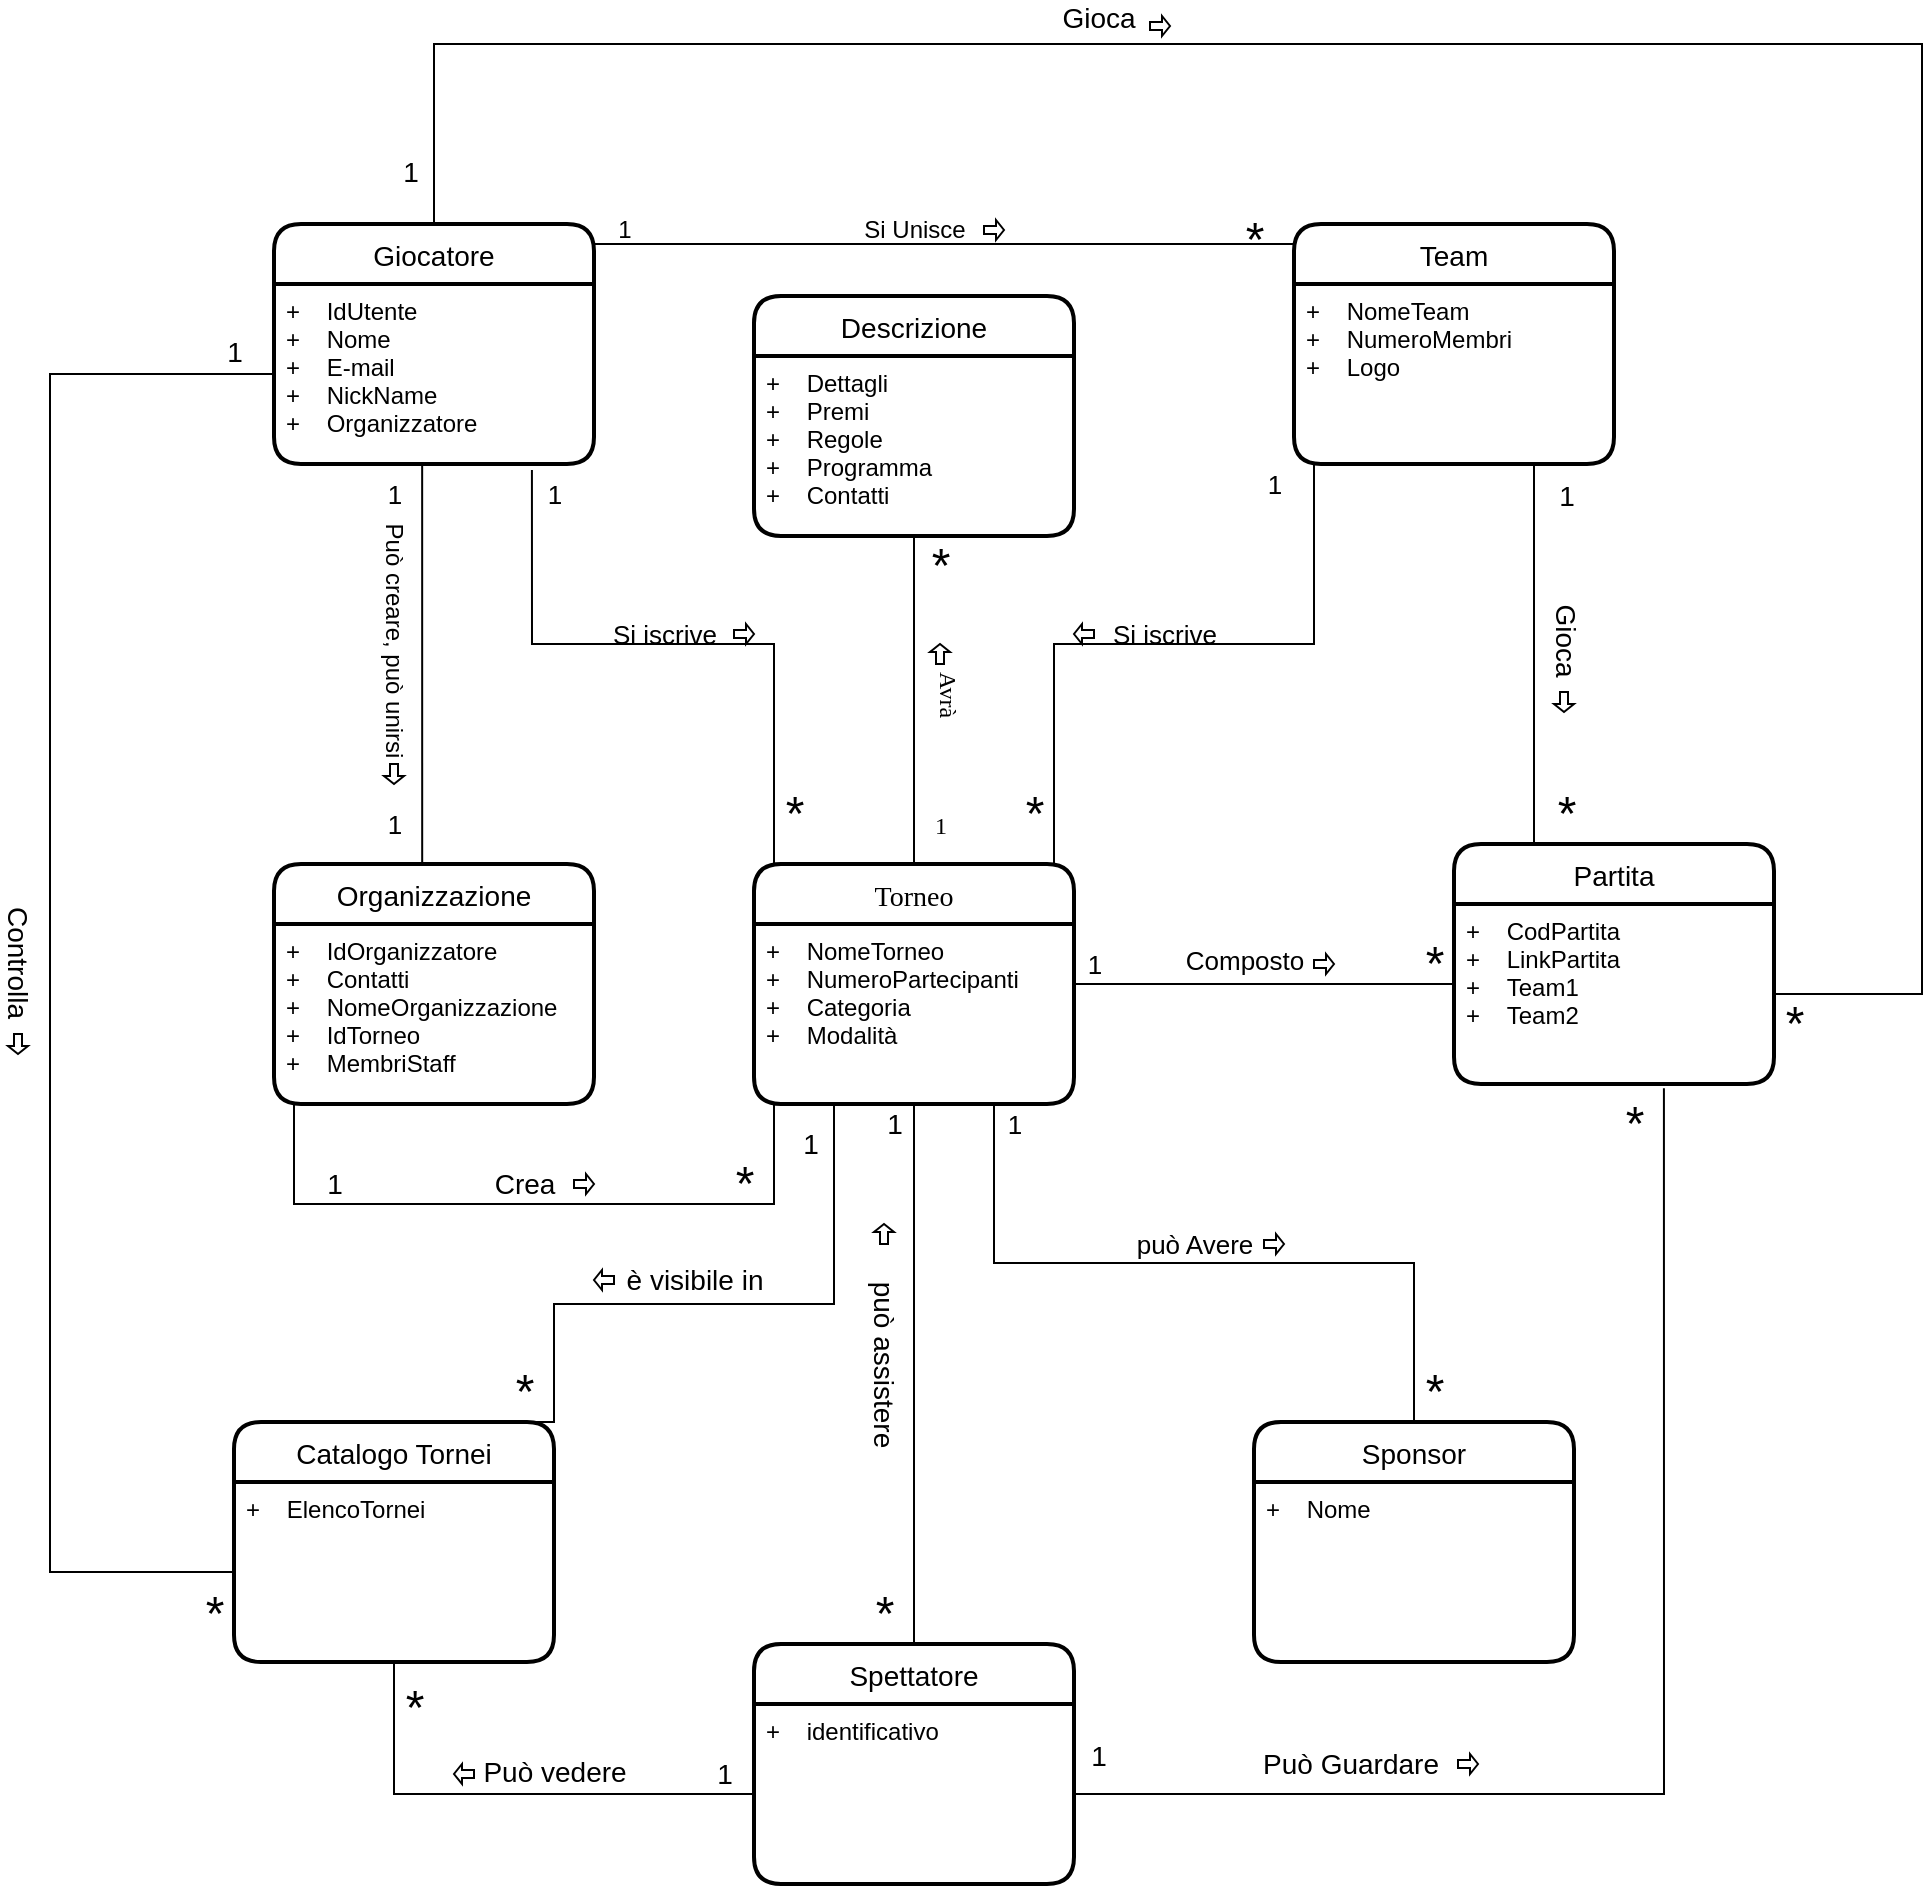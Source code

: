 <mxfile version="15.9.6" type="device"><diagram id="HmRKpp2KP08Ra7OJsGr-" name="Page-1"><mxGraphModel dx="1781" dy="764" grid="1" gridSize="18" guides="1" tooltips="1" connect="1" arrows="1" fold="1" page="0" pageScale="1" pageWidth="827" pageHeight="1169" background="#FFFFFF" math="0" shadow="0"><root><mxCell id="0"/><mxCell id="1" parent="0"/><mxCell id="oNfmeQZ7uZtsTB5O8cb4-132" style="edgeStyle=orthogonalEdgeStyle;rounded=0;orthogonalLoop=1;jettySize=auto;html=1;exitX=0.5;exitY=0;exitDx=0;exitDy=0;entryX=1;entryY=0.5;entryDx=0;entryDy=0;fontSize=14;endArrow=none;endFill=0;" parent="1" source="oNfmeQZ7uZtsTB5O8cb4-2" target="oNfmeQZ7uZtsTB5O8cb4-29" edge="1"><mxGeometry relative="1" as="geometry"><Array as="points"><mxPoint x="120" y="360"/><mxPoint x="864" y="360"/><mxPoint x="864" y="835"/></Array></mxGeometry></mxCell><mxCell id="oNfmeQZ7uZtsTB5O8cb4-2" value="Giocatore" style="swimlane;childLayout=stackLayout;horizontal=1;startSize=30;horizontalStack=0;rounded=1;fontSize=14;fontStyle=0;strokeWidth=2;resizeParent=0;resizeLast=1;shadow=0;align=center;" parent="1" vertex="1"><mxGeometry x="40" y="450" width="160" height="120" as="geometry"><mxRectangle x="40" y="450" width="70" height="30" as="alternateBounds"/></mxGeometry></mxCell><mxCell id="oNfmeQZ7uZtsTB5O8cb4-3" value="+    IdUtente&#10;+    Nome&#10;+    E-mail&#10;+    NickName&#10;+    Organizzatore " style="align=left;strokeColor=none;fillColor=none;spacingLeft=4;fontSize=12;verticalAlign=top;resizable=0;rotatable=0;part=1;" parent="oNfmeQZ7uZtsTB5O8cb4-2" vertex="1"><mxGeometry y="30" width="160" height="90" as="geometry"/></mxCell><mxCell id="oNfmeQZ7uZtsTB5O8cb4-4" value="Team" style="swimlane;childLayout=stackLayout;horizontal=1;startSize=30;horizontalStack=0;rounded=1;fontSize=14;fontStyle=0;strokeWidth=2;resizeParent=0;resizeLast=1;shadow=0;dashed=0;align=center;" parent="1" vertex="1"><mxGeometry x="550" y="450" width="160" height="120" as="geometry"><mxRectangle x="550" y="450" width="70" height="30" as="alternateBounds"/></mxGeometry></mxCell><mxCell id="oNfmeQZ7uZtsTB5O8cb4-5" value="+    NomeTeam&#10;+    NumeroMembri&#10;+    Logo&#10;" style="align=left;strokeColor=none;fillColor=none;spacingLeft=4;fontSize=12;verticalAlign=top;resizable=0;rotatable=0;part=1;" parent="oNfmeQZ7uZtsTB5O8cb4-4" vertex="1"><mxGeometry y="30" width="160" height="90" as="geometry"/></mxCell><mxCell id="oNfmeQZ7uZtsTB5O8cb4-11" style="edgeStyle=orthogonalEdgeStyle;rounded=0;orthogonalLoop=1;jettySize=auto;html=1;exitX=1;exitY=0.5;exitDx=0;exitDy=0;entryX=0;entryY=0.5;entryDx=0;entryDy=0;strokeColor=none;" parent="1" source="oNfmeQZ7uZtsTB5O8cb4-3" target="oNfmeQZ7uZtsTB5O8cb4-5" edge="1"><mxGeometry relative="1" as="geometry"/></mxCell><mxCell id="oNfmeQZ7uZtsTB5O8cb4-12" style="edgeStyle=orthogonalEdgeStyle;rounded=0;orthogonalLoop=1;jettySize=auto;html=1;exitX=1;exitY=0.5;exitDx=0;exitDy=0;strokeColor=none;startArrow=none;" parent="1" target="oNfmeQZ7uZtsTB5O8cb4-5" edge="1"><mxGeometry relative="1" as="geometry"><mxPoint x="540" y="527" as="sourcePoint"/></mxGeometry></mxCell><mxCell id="oNfmeQZ7uZtsTB5O8cb4-15" value="" style="edgeStyle=orthogonalEdgeStyle;rounded=0;orthogonalLoop=1;jettySize=auto;html=1;exitX=1;exitY=0.5;exitDx=0;exitDy=0;strokeColor=none;endArrow=none;" parent="1" source="oNfmeQZ7uZtsTB5O8cb4-3" edge="1"><mxGeometry relative="1" as="geometry"><mxPoint x="200" y="525" as="sourcePoint"/><mxPoint x="220.029" y="527" as="targetPoint"/></mxGeometry></mxCell><mxCell id="oNfmeQZ7uZtsTB5O8cb4-101" style="edgeStyle=orthogonalEdgeStyle;rounded=0;orthogonalLoop=1;jettySize=auto;html=1;exitX=1;exitY=0.5;exitDx=0;exitDy=0;fontSize=13;endArrow=none;endFill=0;" parent="1" source="oNfmeQZ7uZtsTB5O8cb4-21" edge="1"><mxGeometry relative="1" as="geometry"><mxPoint x="630" y="830" as="targetPoint"/></mxGeometry></mxCell><mxCell id="oNfmeQZ7uZtsTB5O8cb4-110" style="edgeStyle=orthogonalEdgeStyle;rounded=0;orthogonalLoop=1;jettySize=auto;html=1;exitX=0.5;exitY=1;exitDx=0;exitDy=0;entryX=0.5;entryY=0;entryDx=0;entryDy=0;fontSize=13;endArrow=none;endFill=0;" parent="1" source="oNfmeQZ7uZtsTB5O8cb4-21" target="oNfmeQZ7uZtsTB5O8cb4-35" edge="1"><mxGeometry relative="1" as="geometry"/></mxCell><mxCell id="oNfmeQZ7uZtsTB5O8cb4-21" value="Torneo" style="swimlane;childLayout=stackLayout;horizontal=1;startSize=30;horizontalStack=0;rounded=1;fontSize=14;fontStyle=0;strokeWidth=2;resizeParent=0;resizeLast=1;shadow=0;dashed=0;align=center;fontFamily=Times New Roman;" parent="1" vertex="1"><mxGeometry x="280" y="770" width="160" height="120" as="geometry"><mxRectangle x="334" y="740" width="80" height="30" as="alternateBounds"/></mxGeometry></mxCell><mxCell id="WIhWpSRbcY_AbUMEm_xb-7" value="+    NomeTorneo&#10;+    NumeroPartecipanti&#10;+    Categoria&#10;+    Modalità&#10;&#10;" style="align=left;strokeColor=none;fillColor=none;spacingLeft=4;fontSize=12;verticalAlign=top;resizable=0;rotatable=0;part=1;" vertex="1" parent="oNfmeQZ7uZtsTB5O8cb4-21"><mxGeometry y="30" width="160" height="90" as="geometry"/></mxCell><mxCell id="oNfmeQZ7uZtsTB5O8cb4-28" value="Partita" style="swimlane;childLayout=stackLayout;horizontal=1;startSize=30;horizontalStack=0;rounded=1;fontSize=14;fontStyle=0;strokeWidth=2;resizeParent=0;resizeLast=1;shadow=0;align=center;" parent="1" vertex="1"><mxGeometry x="630" y="760" width="160" height="120" as="geometry"><mxRectangle x="40" y="450" width="70" height="30" as="alternateBounds"/></mxGeometry></mxCell><mxCell id="oNfmeQZ7uZtsTB5O8cb4-29" value="+    CodPartita&#10;+    LinkPartita&#10;+    Team1&#10;+    Team2&#10;" style="align=left;strokeColor=none;fillColor=none;spacingLeft=4;fontSize=12;verticalAlign=top;resizable=0;rotatable=0;part=1;" parent="oNfmeQZ7uZtsTB5O8cb4-28" vertex="1"><mxGeometry y="30" width="160" height="90" as="geometry"/></mxCell><mxCell id="oNfmeQZ7uZtsTB5O8cb4-153" style="edgeStyle=orthogonalEdgeStyle;rounded=0;orthogonalLoop=1;jettySize=auto;html=1;exitX=0.75;exitY=0;exitDx=0;exitDy=0;entryX=0.25;entryY=1;entryDx=0;entryDy=0;fontSize=14;endArrow=none;endFill=0;" parent="1" source="oNfmeQZ7uZtsTB5O8cb4-30" target="oNfmeQZ7uZtsTB5O8cb4-21" edge="1"><mxGeometry relative="1" as="geometry"><Array as="points"><mxPoint x="180" y="1049"/><mxPoint x="180" y="990"/><mxPoint x="320" y="990"/></Array></mxGeometry></mxCell><mxCell id="oNfmeQZ7uZtsTB5O8cb4-30" value="Catalogo Tornei" style="swimlane;childLayout=stackLayout;horizontal=1;startSize=30;horizontalStack=0;rounded=1;fontSize=14;fontStyle=0;strokeWidth=2;resizeParent=0;resizeLast=1;shadow=0;align=center;" parent="1" vertex="1"><mxGeometry x="20" y="1049" width="160" height="120" as="geometry"><mxRectangle x="40" y="450" width="70" height="30" as="alternateBounds"/></mxGeometry></mxCell><mxCell id="oNfmeQZ7uZtsTB5O8cb4-31" value="+    ElencoTornei" style="align=left;strokeColor=none;fillColor=none;spacingLeft=4;fontSize=12;verticalAlign=top;resizable=0;rotatable=0;part=1;" parent="oNfmeQZ7uZtsTB5O8cb4-30" vertex="1"><mxGeometry y="30" width="160" height="90" as="geometry"/></mxCell><mxCell id="oNfmeQZ7uZtsTB5O8cb4-46" style="edgeStyle=orthogonalEdgeStyle;rounded=0;orthogonalLoop=1;jettySize=auto;html=1;exitX=0.5;exitY=0;exitDx=0;exitDy=0;entryX=0.463;entryY=1.011;entryDx=0;entryDy=0;entryPerimeter=0;endArrow=none;endFill=0;" parent="1" source="oNfmeQZ7uZtsTB5O8cb4-33" target="oNfmeQZ7uZtsTB5O8cb4-3" edge="1"><mxGeometry relative="1" as="geometry"><Array as="points"><mxPoint x="114" y="770"/></Array></mxGeometry></mxCell><mxCell id="oNfmeQZ7uZtsTB5O8cb4-33" value="Organizzazione" style="swimlane;childLayout=stackLayout;horizontal=1;startSize=30;horizontalStack=0;rounded=1;fontSize=14;fontStyle=0;strokeWidth=2;resizeParent=0;resizeLast=1;shadow=0;align=center;" parent="1" vertex="1"><mxGeometry x="40" y="770" width="160" height="120" as="geometry"><mxRectangle x="40" y="450" width="70" height="30" as="alternateBounds"/></mxGeometry></mxCell><mxCell id="oNfmeQZ7uZtsTB5O8cb4-34" value="+    IdOrganizzatore&#10;+    Contatti&#10;+    NomeOrganizzazione&#10;+    IdTorneo&#10;+    MembriStaff&#10;" style="align=left;strokeColor=none;fillColor=none;spacingLeft=4;fontSize=12;verticalAlign=top;resizable=0;rotatable=0;part=1;" parent="oNfmeQZ7uZtsTB5O8cb4-33" vertex="1"><mxGeometry y="30" width="160" height="90" as="geometry"/></mxCell><mxCell id="oNfmeQZ7uZtsTB5O8cb4-35" value="Spettatore" style="swimlane;childLayout=stackLayout;horizontal=1;startSize=30;horizontalStack=0;rounded=1;fontSize=14;fontStyle=0;strokeWidth=2;resizeParent=0;resizeLast=1;shadow=0;align=center;" parent="1" vertex="1"><mxGeometry x="280" y="1160" width="160" height="120" as="geometry"><mxRectangle x="40" y="450" width="70" height="30" as="alternateBounds"/></mxGeometry></mxCell><mxCell id="oNfmeQZ7uZtsTB5O8cb4-36" value="+    identificativo" style="align=left;strokeColor=none;fillColor=none;spacingLeft=4;fontSize=12;verticalAlign=top;resizable=0;rotatable=0;part=1;" parent="oNfmeQZ7uZtsTB5O8cb4-35" vertex="1"><mxGeometry y="30" width="160" height="90" as="geometry"/></mxCell><mxCell id="oNfmeQZ7uZtsTB5O8cb4-112" style="edgeStyle=orthogonalEdgeStyle;rounded=0;orthogonalLoop=1;jettySize=auto;html=1;exitX=0.5;exitY=0;exitDx=0;exitDy=0;entryX=0.75;entryY=1;entryDx=0;entryDy=0;fontSize=13;endArrow=none;endFill=0;" parent="1" source="oNfmeQZ7uZtsTB5O8cb4-38" target="oNfmeQZ7uZtsTB5O8cb4-21" edge="1"><mxGeometry relative="1" as="geometry"/></mxCell><mxCell id="oNfmeQZ7uZtsTB5O8cb4-38" value="Sponsor" style="swimlane;childLayout=stackLayout;horizontal=1;startSize=30;horizontalStack=0;rounded=1;fontSize=14;fontStyle=0;strokeWidth=2;resizeParent=0;resizeLast=1;shadow=0;align=center;" parent="1" vertex="1"><mxGeometry x="530" y="1049" width="160" height="120" as="geometry"><mxRectangle x="40" y="450" width="70" height="30" as="alternateBounds"/></mxGeometry></mxCell><mxCell id="oNfmeQZ7uZtsTB5O8cb4-39" value="+    Nome&#10;&#10;" style="align=left;strokeColor=none;fillColor=none;spacingLeft=4;fontSize=12;verticalAlign=top;resizable=0;rotatable=0;part=1;" parent="oNfmeQZ7uZtsTB5O8cb4-38" vertex="1"><mxGeometry y="30" width="160" height="90" as="geometry"/></mxCell><mxCell id="oNfmeQZ7uZtsTB5O8cb4-40" value="1" style="text;html=1;align=center;verticalAlign=middle;resizable=0;points=[];autosize=1;strokeColor=none;fillColor=none;" parent="1" vertex="1"><mxGeometry x="205" y="443" width="20" height="20" as="geometry"/></mxCell><mxCell id="oNfmeQZ7uZtsTB5O8cb4-41" value="*" style="text;html=1;align=center;verticalAlign=middle;resizable=0;points=[];autosize=1;strokeColor=none;fillColor=none;fontSize=24;" parent="1" vertex="1"><mxGeometry x="520" y="443" width="20" height="30" as="geometry"/></mxCell><mxCell id="oNfmeQZ7uZtsTB5O8cb4-42" value="Si Unisce" style="text;html=1;align=center;verticalAlign=middle;resizable=0;points=[];autosize=1;strokeColor=none;fillColor=none;" parent="1" vertex="1"><mxGeometry x="325" y="443" width="70" height="20" as="geometry"/></mxCell><mxCell id="oNfmeQZ7uZtsTB5O8cb4-47" value="Può creare, può unirsi&lt;br&gt;" style="text;html=1;align=center;verticalAlign=middle;resizable=0;points=[];autosize=1;strokeColor=none;fillColor=none;rotation=90;" parent="1" vertex="1"><mxGeometry x="28" y="649" width="144" height="18" as="geometry"/></mxCell><mxCell id="oNfmeQZ7uZtsTB5O8cb4-48" value="" style="endArrow=classic;html=1;rounded=0;" parent="1" edge="1"><mxGeometry width="50" height="50" relative="1" as="geometry"><mxPoint x="440" y="770" as="sourcePoint"/><mxPoint x="440" y="770" as="targetPoint"/><Array as="points"/></mxGeometry></mxCell><mxCell id="oNfmeQZ7uZtsTB5O8cb4-49" value="" style="endArrow=classic;html=1;rounded=0;" parent="1" edge="1"><mxGeometry width="50" height="50" relative="1" as="geometry"><mxPoint x="140" y="640" as="sourcePoint"/><mxPoint x="140" y="640" as="targetPoint"/></mxGeometry></mxCell><mxCell id="oNfmeQZ7uZtsTB5O8cb4-50" value="" style="shape=singleArrow;whiteSpace=wrap;html=1;arrowWidth=0.4;arrowSize=0.4;direction=south;" parent="1" vertex="1"><mxGeometry x="95" y="720" width="10" height="10" as="geometry"/></mxCell><mxCell id="oNfmeQZ7uZtsTB5O8cb4-73" value="" style="shape=singleArrow;whiteSpace=wrap;html=1;arrowWidth=0.4;arrowSize=0.4;direction=east;fontSize=13;align=right;labelPosition=left;verticalLabelPosition=top;verticalAlign=bottom;" parent="1" vertex="1"><mxGeometry x="395" y="448" width="10" height="10" as="geometry"/></mxCell><mxCell id="oNfmeQZ7uZtsTB5O8cb4-75" value="1" style="text;html=1;align=center;verticalAlign=middle;resizable=0;points=[];autosize=1;strokeColor=none;fillColor=none;fontSize=13;" parent="1" vertex="1"><mxGeometry x="90" y="575" width="20" height="20" as="geometry"/></mxCell><mxCell id="oNfmeQZ7uZtsTB5O8cb4-76" value="1" style="text;html=1;align=center;verticalAlign=middle;resizable=0;points=[];autosize=1;strokeColor=none;fillColor=none;fontSize=13;" parent="1" vertex="1"><mxGeometry x="90" y="740" width="20" height="20" as="geometry"/></mxCell><mxCell id="oNfmeQZ7uZtsTB5O8cb4-83" style="edgeStyle=orthogonalEdgeStyle;rounded=0;orthogonalLoop=1;jettySize=auto;html=1;fontSize=13;endArrow=none;endFill=0;entryX=0.25;entryY=0;entryDx=0;entryDy=0;exitX=0.806;exitY=1.033;exitDx=0;exitDy=0;exitPerimeter=0;" parent="1" source="oNfmeQZ7uZtsTB5O8cb4-3" target="oNfmeQZ7uZtsTB5O8cb4-21" edge="1"><mxGeometry relative="1" as="geometry"><mxPoint x="200" y="570" as="sourcePoint"/><mxPoint x="350" y="760" as="targetPoint"/><Array as="points"><mxPoint x="169" y="660"/><mxPoint x="290" y="660"/><mxPoint x="290" y="770"/></Array></mxGeometry></mxCell><mxCell id="oNfmeQZ7uZtsTB5O8cb4-84" style="edgeStyle=orthogonalEdgeStyle;rounded=0;orthogonalLoop=1;jettySize=auto;html=1;fontSize=13;endArrow=none;endFill=0;startArrow=none;" parent="1" target="oNfmeQZ7uZtsTB5O8cb4-21" edge="1"><mxGeometry relative="1" as="geometry"><mxPoint x="560" y="570" as="sourcePoint"/><Array as="points"><mxPoint x="560" y="570"/><mxPoint x="560" y="570"/><mxPoint x="560" y="660"/><mxPoint x="430" y="660"/></Array></mxGeometry></mxCell><mxCell id="oNfmeQZ7uZtsTB5O8cb4-85" value="Si iscrive" style="text;html=1;align=center;verticalAlign=middle;resizable=0;points=[];autosize=1;strokeColor=none;fillColor=none;fontSize=13;" parent="1" vertex="1"><mxGeometry x="200" y="645" width="70" height="20" as="geometry"/></mxCell><mxCell id="oNfmeQZ7uZtsTB5O8cb4-86" value="Si iscrive" style="text;html=1;align=center;verticalAlign=middle;resizable=0;points=[];autosize=1;strokeColor=none;fillColor=none;fontSize=13;" parent="1" vertex="1"><mxGeometry x="450" y="645" width="70" height="20" as="geometry"/></mxCell><mxCell id="oNfmeQZ7uZtsTB5O8cb4-87" value="1" style="text;html=1;align=center;verticalAlign=middle;resizable=0;points=[];autosize=1;strokeColor=none;fillColor=none;fontSize=13;" parent="1" vertex="1"><mxGeometry x="170" y="575" width="20" height="20" as="geometry"/></mxCell><mxCell id="oNfmeQZ7uZtsTB5O8cb4-90" value="*" style="text;html=1;align=center;verticalAlign=middle;resizable=0;points=[];autosize=1;strokeColor=none;fillColor=none;fontSize=24;" parent="1" vertex="1"><mxGeometry x="410" y="730" width="20" height="30" as="geometry"/></mxCell><mxCell id="oNfmeQZ7uZtsTB5O8cb4-91" value="*" style="text;html=1;align=center;verticalAlign=middle;resizable=0;points=[];autosize=1;strokeColor=none;fillColor=none;fontSize=24;" parent="1" vertex="1"><mxGeometry x="290" y="730" width="20" height="30" as="geometry"/></mxCell><mxCell id="oNfmeQZ7uZtsTB5O8cb4-92" value="" style="shape=singleArrow;whiteSpace=wrap;html=1;arrowWidth=0.4;arrowSize=0.4;direction=east;" parent="1" vertex="1"><mxGeometry x="270" y="650" width="10" height="10" as="geometry"/></mxCell><mxCell id="oNfmeQZ7uZtsTB5O8cb4-93" value="" style="shape=singleArrow;whiteSpace=wrap;html=1;arrowWidth=0.4;arrowSize=0.4;direction=west;" parent="1" vertex="1"><mxGeometry x="440" y="650" width="10" height="10" as="geometry"/></mxCell><mxCell id="oNfmeQZ7uZtsTB5O8cb4-100" value="1" style="text;html=1;align=center;verticalAlign=middle;resizable=0;points=[];autosize=1;strokeColor=none;fillColor=none;fontSize=13;" parent="1" vertex="1"><mxGeometry x="530" y="570" width="20" height="20" as="geometry"/></mxCell><mxCell id="oNfmeQZ7uZtsTB5O8cb4-102" value="1" style="text;html=1;align=center;verticalAlign=middle;resizable=0;points=[];autosize=1;strokeColor=none;fillColor=none;fontSize=13;" parent="1" vertex="1"><mxGeometry x="440" y="810" width="20" height="20" as="geometry"/></mxCell><mxCell id="oNfmeQZ7uZtsTB5O8cb4-103" value="*" style="text;html=1;align=center;verticalAlign=middle;resizable=0;points=[];autosize=1;strokeColor=none;fillColor=none;fontSize=24;" parent="1" vertex="1"><mxGeometry x="610" y="805" width="20" height="30" as="geometry"/></mxCell><mxCell id="oNfmeQZ7uZtsTB5O8cb4-104" value="&lt;span style=&quot;font-size: 13px&quot;&gt;Composto&lt;/span&gt;" style="text;html=1;align=center;verticalAlign=middle;resizable=0;points=[];autosize=1;strokeColor=none;fillColor=none;fontSize=24;" parent="1" vertex="1"><mxGeometry x="480" y="797" width="90" height="36" as="geometry"/></mxCell><mxCell id="oNfmeQZ7uZtsTB5O8cb4-108" value="" style="shape=singleArrow;whiteSpace=wrap;html=1;arrowWidth=0.4;arrowSize=0.4;fontSize=13;" parent="1" vertex="1"><mxGeometry x="560" y="815" width="10" height="10" as="geometry"/></mxCell><mxCell id="oNfmeQZ7uZtsTB5O8cb4-113" value="può Avere" style="text;html=1;align=center;verticalAlign=middle;resizable=0;points=[];autosize=1;strokeColor=none;fillColor=none;fontSize=13;" parent="1" vertex="1"><mxGeometry x="455" y="951" width="90" height="18" as="geometry"/></mxCell><mxCell id="oNfmeQZ7uZtsTB5O8cb4-114" value="1" style="text;html=1;align=center;verticalAlign=middle;resizable=0;points=[];autosize=1;strokeColor=none;fillColor=none;fontSize=13;" parent="1" vertex="1"><mxGeometry x="400" y="890" width="20" height="20" as="geometry"/></mxCell><mxCell id="oNfmeQZ7uZtsTB5O8cb4-116" value="*" style="text;html=1;align=center;verticalAlign=middle;resizable=0;points=[];autosize=1;strokeColor=none;fillColor=none;fontSize=24;" parent="1" vertex="1"><mxGeometry x="610" y="1019" width="20" height="30" as="geometry"/></mxCell><mxCell id="oNfmeQZ7uZtsTB5O8cb4-117" value="" style="shape=singleArrow;whiteSpace=wrap;html=1;arrowWidth=0.4;arrowSize=0.4;fontSize=13;" parent="1" vertex="1"><mxGeometry x="535" y="955" width="10" height="10" as="geometry"/></mxCell><mxCell id="oNfmeQZ7uZtsTB5O8cb4-118" value="1" style="text;html=1;align=center;verticalAlign=middle;resizable=0;points=[];autosize=1;strokeColor=none;fillColor=none;fontSize=14;" parent="1" vertex="1"><mxGeometry x="340" y="890" width="20" height="20" as="geometry"/></mxCell><mxCell id="oNfmeQZ7uZtsTB5O8cb4-119" value="*" style="text;html=1;align=center;verticalAlign=middle;resizable=0;points=[];autosize=1;strokeColor=none;fillColor=none;fontSize=24;" parent="1" vertex="1"><mxGeometry x="335" y="1130" width="20" height="30" as="geometry"/></mxCell><mxCell id="oNfmeQZ7uZtsTB5O8cb4-120" value="può assistere&lt;br&gt;" style="text;html=1;align=center;verticalAlign=middle;resizable=0;points=[];autosize=1;strokeColor=none;fillColor=none;fontSize=14;rotation=90;" parent="1" vertex="1"><mxGeometry x="295" y="1010" width="100" height="20" as="geometry"/></mxCell><mxCell id="oNfmeQZ7uZtsTB5O8cb4-121" value="" style="shape=singleArrow;whiteSpace=wrap;html=1;arrowWidth=0.4;arrowSize=0.4;fontSize=13;direction=north;" parent="1" vertex="1"><mxGeometry x="340" y="950" width="10" height="10" as="geometry"/></mxCell><mxCell id="oNfmeQZ7uZtsTB5O8cb4-123" style="edgeStyle=orthogonalEdgeStyle;rounded=0;orthogonalLoop=1;jettySize=auto;html=1;exitX=0.25;exitY=1;exitDx=0;exitDy=0;entryX=0.25;entryY=1;entryDx=0;entryDy=0;fontSize=14;endArrow=none;endFill=0;" parent="1" source="oNfmeQZ7uZtsTB5O8cb4-34" target="oNfmeQZ7uZtsTB5O8cb4-21" edge="1"><mxGeometry relative="1" as="geometry"><Array as="points"><mxPoint x="50" y="890"/><mxPoint x="50" y="940"/><mxPoint x="290" y="940"/><mxPoint x="290" y="890"/></Array></mxGeometry></mxCell><mxCell id="oNfmeQZ7uZtsTB5O8cb4-124" value="Crea" style="text;html=1;align=center;verticalAlign=middle;resizable=0;points=[];autosize=1;strokeColor=none;fillColor=none;fontSize=14;" parent="1" vertex="1"><mxGeometry x="140" y="920" width="50" height="20" as="geometry"/></mxCell><mxCell id="oNfmeQZ7uZtsTB5O8cb4-125" value="1" style="text;html=1;align=center;verticalAlign=middle;resizable=0;points=[];autosize=1;strokeColor=none;fillColor=none;fontSize=14;" parent="1" vertex="1"><mxGeometry x="60" y="920" width="20" height="20" as="geometry"/></mxCell><mxCell id="oNfmeQZ7uZtsTB5O8cb4-126" value="*" style="text;html=1;align=center;verticalAlign=middle;resizable=0;points=[];autosize=1;strokeColor=none;fillColor=none;fontSize=24;" parent="1" vertex="1"><mxGeometry x="265" y="915" width="20" height="30" as="geometry"/></mxCell><mxCell id="oNfmeQZ7uZtsTB5O8cb4-127" style="edgeStyle=orthogonalEdgeStyle;rounded=0;orthogonalLoop=1;jettySize=auto;html=1;exitX=0.75;exitY=1;exitDx=0;exitDy=0;entryX=0.25;entryY=0;entryDx=0;entryDy=0;fontSize=14;endArrow=none;endFill=0;" parent="1" source="oNfmeQZ7uZtsTB5O8cb4-5" target="oNfmeQZ7uZtsTB5O8cb4-28" edge="1"><mxGeometry relative="1" as="geometry"/></mxCell><mxCell id="oNfmeQZ7uZtsTB5O8cb4-129" style="edgeStyle=orthogonalEdgeStyle;rounded=0;orthogonalLoop=1;jettySize=auto;html=1;exitX=0;exitY=0.5;exitDx=0;exitDy=0;entryX=0;entryY=0.5;entryDx=0;entryDy=0;fontSize=14;endArrow=none;endFill=0;" parent="1" source="oNfmeQZ7uZtsTB5O8cb4-3" target="oNfmeQZ7uZtsTB5O8cb4-31" edge="1"><mxGeometry relative="1" as="geometry"><Array as="points"><mxPoint x="-72" y="525"/><mxPoint x="-72" y="1124"/></Array></mxGeometry></mxCell><mxCell id="oNfmeQZ7uZtsTB5O8cb4-130" style="edgeStyle=orthogonalEdgeStyle;rounded=0;orthogonalLoop=1;jettySize=auto;html=1;exitX=0;exitY=0.5;exitDx=0;exitDy=0;entryX=0.5;entryY=1;entryDx=0;entryDy=0;fontSize=14;endArrow=none;endFill=0;" parent="1" source="oNfmeQZ7uZtsTB5O8cb4-36" target="oNfmeQZ7uZtsTB5O8cb4-31" edge="1"><mxGeometry relative="1" as="geometry"/></mxCell><mxCell id="oNfmeQZ7uZtsTB5O8cb4-131" style="edgeStyle=orthogonalEdgeStyle;rounded=0;orthogonalLoop=1;jettySize=auto;html=1;exitX=1;exitY=0.5;exitDx=0;exitDy=0;entryX=0.656;entryY=1.024;entryDx=0;entryDy=0;entryPerimeter=0;fontSize=14;endArrow=none;endFill=0;" parent="1" source="oNfmeQZ7uZtsTB5O8cb4-36" target="oNfmeQZ7uZtsTB5O8cb4-29" edge="1"><mxGeometry relative="1" as="geometry"/></mxCell><mxCell id="oNfmeQZ7uZtsTB5O8cb4-133" value="Può Guardare" style="text;html=1;align=center;verticalAlign=middle;resizable=0;points=[];autosize=1;strokeColor=none;fillColor=none;fontSize=14;" parent="1" vertex="1"><mxGeometry x="524" y="1211" width="108" height="18" as="geometry"/></mxCell><mxCell id="oNfmeQZ7uZtsTB5O8cb4-134" value="1" style="text;html=1;align=center;verticalAlign=middle;resizable=0;points=[];autosize=1;strokeColor=none;fillColor=none;fontSize=14;" parent="1" vertex="1"><mxGeometry x="434" y="1207" width="36" height="18" as="geometry"/></mxCell><mxCell id="oNfmeQZ7uZtsTB5O8cb4-135" value="*" style="text;html=1;align=center;verticalAlign=middle;resizable=0;points=[];autosize=1;strokeColor=none;fillColor=none;fontSize=24;" parent="1" vertex="1"><mxGeometry x="710" y="885" width="20" height="30" as="geometry"/></mxCell><mxCell id="oNfmeQZ7uZtsTB5O8cb4-136" value="" style="shape=singleArrow;whiteSpace=wrap;html=1;arrowWidth=0.4;arrowSize=0.4;fontSize=13;" parent="1" vertex="1"><mxGeometry x="632" y="1215" width="10" height="10" as="geometry"/></mxCell><mxCell id="oNfmeQZ7uZtsTB5O8cb4-137" value="Gioca" style="text;html=1;align=center;verticalAlign=middle;resizable=0;points=[];autosize=1;strokeColor=none;fillColor=none;fontSize=14;" parent="1" vertex="1"><mxGeometry x="416" y="338" width="72" height="18" as="geometry"/></mxCell><mxCell id="oNfmeQZ7uZtsTB5O8cb4-138" value="1" style="text;html=1;align=center;verticalAlign=middle;resizable=0;points=[];autosize=1;strokeColor=none;fillColor=none;fontSize=14;" parent="1" vertex="1"><mxGeometry x="90" y="415" width="36" height="18" as="geometry"/></mxCell><mxCell id="oNfmeQZ7uZtsTB5O8cb4-139" value="*" style="text;html=1;align=center;verticalAlign=middle;resizable=0;points=[];autosize=1;strokeColor=none;fillColor=none;fontSize=24;" parent="1" vertex="1"><mxGeometry x="790" y="835" width="20" height="30" as="geometry"/></mxCell><mxCell id="oNfmeQZ7uZtsTB5O8cb4-140" value="" style="shape=singleArrow;whiteSpace=wrap;html=1;arrowWidth=0.4;arrowSize=0.4;direction=east;fontSize=13;align=right;labelPosition=left;verticalLabelPosition=top;verticalAlign=bottom;" parent="1" vertex="1"><mxGeometry x="478" y="346" width="10" height="10" as="geometry"/></mxCell><mxCell id="oNfmeQZ7uZtsTB5O8cb4-141" value="Gioca" style="text;html=1;align=center;verticalAlign=middle;resizable=0;points=[];autosize=1;strokeColor=none;fillColor=none;fontSize=14;rotation=90;" parent="1" vertex="1"><mxGeometry x="650" y="649" width="72" height="18" as="geometry"/></mxCell><mxCell id="oNfmeQZ7uZtsTB5O8cb4-142" value="1" style="text;html=1;align=center;verticalAlign=middle;resizable=0;points=[];autosize=1;strokeColor=none;fillColor=none;fontSize=14;" parent="1" vertex="1"><mxGeometry x="668" y="577" width="36" height="18" as="geometry"/></mxCell><mxCell id="oNfmeQZ7uZtsTB5O8cb4-143" value="*" style="text;html=1;align=center;verticalAlign=middle;resizable=0;points=[];autosize=1;strokeColor=none;fillColor=none;fontSize=24;" parent="1" vertex="1"><mxGeometry x="676" y="730" width="20" height="30" as="geometry"/></mxCell><mxCell id="oNfmeQZ7uZtsTB5O8cb4-144" value="" style="shape=singleArrow;whiteSpace=wrap;html=1;arrowWidth=0.4;arrowSize=0.4;direction=south;fontSize=13;align=right;labelPosition=left;verticalLabelPosition=top;verticalAlign=bottom;" parent="1" vertex="1"><mxGeometry x="680" y="684" width="10" height="10" as="geometry"/></mxCell><mxCell id="oNfmeQZ7uZtsTB5O8cb4-145" value="Può vedere" style="text;html=1;align=center;verticalAlign=middle;resizable=0;points=[];autosize=1;strokeColor=none;fillColor=none;fontSize=14;" parent="1" vertex="1"><mxGeometry x="126" y="1215" width="108" height="18" as="geometry"/></mxCell><mxCell id="oNfmeQZ7uZtsTB5O8cb4-146" value="1" style="text;html=1;align=center;verticalAlign=middle;resizable=0;points=[];autosize=1;strokeColor=none;fillColor=none;fontSize=14;" parent="1" vertex="1"><mxGeometry x="247" y="1216" width="36" height="18" as="geometry"/></mxCell><mxCell id="oNfmeQZ7uZtsTB5O8cb4-147" value="*" style="text;html=1;align=center;verticalAlign=middle;resizable=0;points=[];autosize=1;strokeColor=none;fillColor=none;fontSize=24;" parent="1" vertex="1"><mxGeometry x="100" y="1177" width="20" height="30" as="geometry"/></mxCell><mxCell id="oNfmeQZ7uZtsTB5O8cb4-148" value="" style="shape=singleArrow;whiteSpace=wrap;html=1;arrowWidth=0.4;arrowSize=0.4;fontSize=13;direction=west;" parent="1" vertex="1"><mxGeometry x="130" y="1220" width="10" height="10" as="geometry"/></mxCell><mxCell id="oNfmeQZ7uZtsTB5O8cb4-149" value="Controlla" style="text;html=1;align=center;verticalAlign=middle;resizable=0;points=[];autosize=1;strokeColor=none;fillColor=none;fontSize=14;rotation=90;" parent="1" vertex="1"><mxGeometry x="-133" y="810" width="90" height="18" as="geometry"/></mxCell><mxCell id="oNfmeQZ7uZtsTB5O8cb4-150" value="1" style="text;html=1;align=center;verticalAlign=middle;resizable=0;points=[];autosize=1;strokeColor=none;fillColor=none;fontSize=14;" parent="1" vertex="1"><mxGeometry x="2" y="505" width="36" height="18" as="geometry"/></mxCell><mxCell id="oNfmeQZ7uZtsTB5O8cb4-151" value="*" style="text;html=1;align=center;verticalAlign=middle;resizable=0;points=[];autosize=1;strokeColor=none;fillColor=none;fontSize=24;" parent="1" vertex="1"><mxGeometry y="1130" width="20" height="30" as="geometry"/></mxCell><mxCell id="oNfmeQZ7uZtsTB5O8cb4-152" value="" style="shape=singleArrow;whiteSpace=wrap;html=1;arrowWidth=0.4;arrowSize=0.4;direction=south;" parent="1" vertex="1"><mxGeometry x="-93" y="855" width="10" height="10" as="geometry"/></mxCell><mxCell id="oNfmeQZ7uZtsTB5O8cb4-154" value="è visibile in" style="text;html=1;align=center;verticalAlign=middle;resizable=0;points=[];autosize=1;strokeColor=none;fillColor=none;fontSize=14;" parent="1" vertex="1"><mxGeometry x="205" y="969" width="90" height="18" as="geometry"/></mxCell><mxCell id="oNfmeQZ7uZtsTB5O8cb4-155" value="1" style="text;html=1;align=center;verticalAlign=middle;resizable=0;points=[];autosize=1;strokeColor=none;fillColor=none;fontSize=14;" parent="1" vertex="1"><mxGeometry x="290" y="901" width="36" height="18" as="geometry"/></mxCell><mxCell id="oNfmeQZ7uZtsTB5O8cb4-156" value="*" style="text;html=1;align=center;verticalAlign=middle;resizable=0;points=[];autosize=1;strokeColor=none;fillColor=none;fontSize=24;" parent="1" vertex="1"><mxGeometry x="155" y="1019" width="20" height="30" as="geometry"/></mxCell><mxCell id="oNfmeQZ7uZtsTB5O8cb4-157" value="" style="shape=singleArrow;whiteSpace=wrap;html=1;arrowWidth=0.4;arrowSize=0.4;fontSize=13;direction=west;" parent="1" vertex="1"><mxGeometry x="200" y="973" width="10" height="10" as="geometry"/></mxCell><mxCell id="WIhWpSRbcY_AbUMEm_xb-9" value="" style="shape=singleArrow;whiteSpace=wrap;html=1;arrowWidth=0.4;arrowSize=0.4;direction=east;" vertex="1" parent="1"><mxGeometry x="190" y="925" width="10" height="10" as="geometry"/></mxCell><mxCell id="WIhWpSRbcY_AbUMEm_xb-15" value="Descrizione" style="swimlane;childLayout=stackLayout;horizontal=1;startSize=30;horizontalStack=0;rounded=1;fontSize=14;fontStyle=0;strokeWidth=2;resizeParent=0;resizeLast=1;shadow=0;align=center;" vertex="1" parent="1"><mxGeometry x="280" y="486" width="160" height="120" as="geometry"><mxRectangle x="40" y="450" width="70" height="30" as="alternateBounds"/></mxGeometry></mxCell><mxCell id="WIhWpSRbcY_AbUMEm_xb-16" value="+    Dettagli&#10;+    Premi&#10;+    Regole&#10;+    Programma&#10;+    Contatti&#10;" style="align=left;strokeColor=none;fillColor=none;spacingLeft=4;fontSize=12;verticalAlign=top;resizable=0;rotatable=0;part=1;" vertex="1" parent="WIhWpSRbcY_AbUMEm_xb-15"><mxGeometry y="30" width="160" height="90" as="geometry"/></mxCell><mxCell id="WIhWpSRbcY_AbUMEm_xb-18" style="edgeStyle=orthogonalEdgeStyle;rounded=0;orthogonalLoop=1;jettySize=auto;html=1;exitX=1;exitY=0;exitDx=0;exitDy=0;entryX=0;entryY=0;entryDx=0;entryDy=0;fontFamily=Times New Roman;endArrow=none;endFill=0;" edge="1" parent="1" source="oNfmeQZ7uZtsTB5O8cb4-3" target="oNfmeQZ7uZtsTB5O8cb4-5"><mxGeometry relative="1" as="geometry"/></mxCell><mxCell id="WIhWpSRbcY_AbUMEm_xb-20" style="edgeStyle=orthogonalEdgeStyle;rounded=0;orthogonalLoop=1;jettySize=auto;html=1;exitX=0.5;exitY=1;exitDx=0;exitDy=0;entryX=0.5;entryY=0;entryDx=0;entryDy=0;fontFamily=Times New Roman;endArrow=none;endFill=0;" edge="1" parent="1" source="WIhWpSRbcY_AbUMEm_xb-16" target="oNfmeQZ7uZtsTB5O8cb4-21"><mxGeometry relative="1" as="geometry"/></mxCell><mxCell id="WIhWpSRbcY_AbUMEm_xb-21" value="1" style="text;html=1;align=center;verticalAlign=middle;resizable=0;points=[];autosize=1;strokeColor=none;fillColor=none;fontFamily=Times New Roman;" vertex="1" parent="1"><mxGeometry x="355" y="742" width="36" height="18" as="geometry"/></mxCell><mxCell id="WIhWpSRbcY_AbUMEm_xb-22" value="*" style="text;html=1;align=center;verticalAlign=middle;resizable=0;points=[];autosize=1;strokeColor=none;fillColor=none;fontSize=24;" vertex="1" parent="1"><mxGeometry x="363" y="606" width="20" height="30" as="geometry"/></mxCell><mxCell id="WIhWpSRbcY_AbUMEm_xb-25" value="Avrà" style="text;html=1;align=center;verticalAlign=middle;resizable=0;points=[];autosize=1;strokeColor=none;fillColor=none;fontFamily=Times New Roman;rotation=90;" vertex="1" parent="1"><mxGeometry x="350" y="676" width="54" height="18" as="geometry"/></mxCell><mxCell id="WIhWpSRbcY_AbUMEm_xb-26" value="" style="shape=singleArrow;whiteSpace=wrap;html=1;arrowWidth=0.4;arrowSize=0.4;direction=north;" vertex="1" parent="1"><mxGeometry x="368" y="660" width="10" height="10" as="geometry"/></mxCell></root></mxGraphModel></diagram></mxfile>
